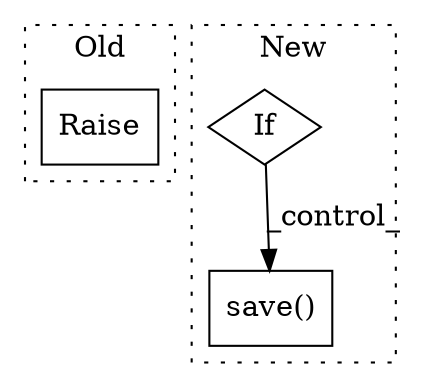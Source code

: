 digraph G {
subgraph cluster0 {
1 [label="Raise" a="91" s="3754" l="6" shape="box"];
label = "Old";
style="dotted";
}
subgraph cluster1 {
2 [label="save()" a="75" s="3381,3411" l="11,1" shape="box"];
3 [label="If" a="96" s="3150" l="3" shape="diamond"];
label = "New";
style="dotted";
}
3 -> 2 [label="_control_"];
}